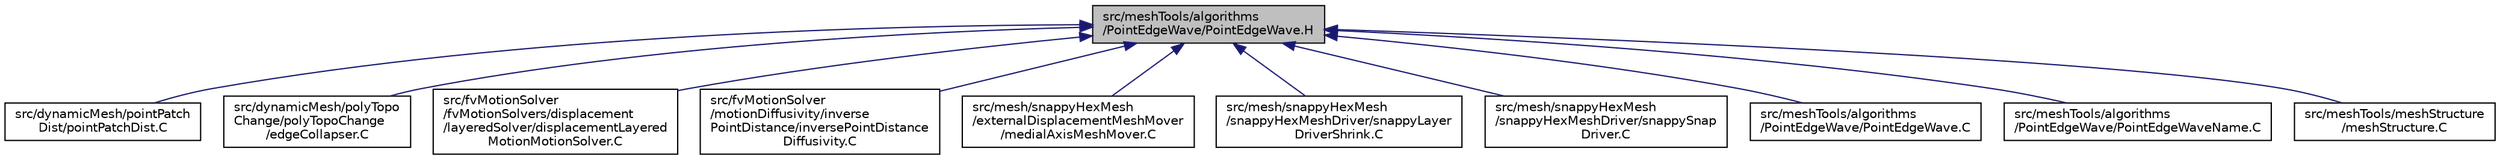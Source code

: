 digraph "src/meshTools/algorithms/PointEdgeWave/PointEdgeWave.H"
{
  bgcolor="transparent";
  edge [fontname="Helvetica",fontsize="10",labelfontname="Helvetica",labelfontsize="10"];
  node [fontname="Helvetica",fontsize="10",shape=record];
  Node115 [label="src/meshTools/algorithms\l/PointEdgeWave/PointEdgeWave.H",height=0.2,width=0.4,color="black", fillcolor="grey75", style="filled", fontcolor="black"];
  Node115 -> Node116 [dir="back",color="midnightblue",fontsize="10",style="solid",fontname="Helvetica"];
  Node116 [label="src/dynamicMesh/pointPatch\lDist/pointPatchDist.C",height=0.2,width=0.4,color="black",URL="$a00659.html"];
  Node115 -> Node117 [dir="back",color="midnightblue",fontsize="10",style="solid",fontname="Helvetica"];
  Node117 [label="src/dynamicMesh/polyTopo\lChange/polyTopoChange\l/edgeCollapser.C",height=0.2,width=0.4,color="black",URL="$a00740.html"];
  Node115 -> Node118 [dir="back",color="midnightblue",fontsize="10",style="solid",fontname="Helvetica"];
  Node118 [label="src/fvMotionSolver\l/fvMotionSolvers/displacement\l/layeredSolver/displacementLayered\lMotionMotionSolver.C",height=0.2,width=0.4,color="black",URL="$a05039.html"];
  Node115 -> Node119 [dir="back",color="midnightblue",fontsize="10",style="solid",fontname="Helvetica"];
  Node119 [label="src/fvMotionSolver\l/motionDiffusivity/inverse\lPointDistance/inversePointDistance\lDiffusivity.C",height=0.2,width=0.4,color="black",URL="$a05126.html"];
  Node115 -> Node120 [dir="back",color="midnightblue",fontsize="10",style="solid",fontname="Helvetica"];
  Node120 [label="src/mesh/snappyHexMesh\l/externalDisplacementMeshMover\l/medialAxisMeshMover.C",height=0.2,width=0.4,color="black",URL="$a07715.html"];
  Node115 -> Node121 [dir="back",color="midnightblue",fontsize="10",style="solid",fontname="Helvetica"];
  Node121 [label="src/mesh/snappyHexMesh\l/snappyHexMeshDriver/snappyLayer\lDriverShrink.C",height=0.2,width=0.4,color="black",URL="$a07820.html",tooltip="Shrinking mesh (part of adding cell layers) "];
  Node115 -> Node122 [dir="back",color="midnightblue",fontsize="10",style="solid",fontname="Helvetica"];
  Node122 [label="src/mesh/snappyHexMesh\l/snappyHexMeshDriver/snappySnap\lDriver.C",height=0.2,width=0.4,color="black",URL="$a07832.html",tooltip="All to do with snapping to the surface. "];
  Node115 -> Node123 [dir="back",color="midnightblue",fontsize="10",style="solid",fontname="Helvetica"];
  Node123 [label="src/meshTools/algorithms\l/PointEdgeWave/PointEdgeWave.C",height=0.2,width=0.4,color="black",URL="$a07919.html"];
  Node115 -> Node124 [dir="back",color="midnightblue",fontsize="10",style="solid",fontname="Helvetica"];
  Node124 [label="src/meshTools/algorithms\l/PointEdgeWave/PointEdgeWaveName.C",height=0.2,width=0.4,color="black",URL="$a07925.html"];
  Node115 -> Node125 [dir="back",color="midnightblue",fontsize="10",style="solid",fontname="Helvetica"];
  Node125 [label="src/meshTools/meshStructure\l/meshStructure.C",height=0.2,width=0.4,color="black",URL="$a08327.html"];
}

